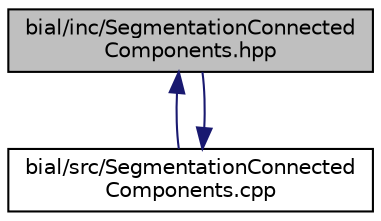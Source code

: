 digraph "bial/inc/SegmentationConnectedComponents.hpp"
{
  edge [fontname="Helvetica",fontsize="10",labelfontname="Helvetica",labelfontsize="10"];
  node [fontname="Helvetica",fontsize="10",shape=record];
  Node1 [label="bial/inc/SegmentationConnected\lComponents.hpp",height=0.2,width=0.4,color="black", fillcolor="grey75", style="filled", fontcolor="black"];
  Node1 -> Node2 [dir="back",color="midnightblue",fontsize="10",style="solid",fontname="Helvetica"];
  Node2 [label="bial/src/SegmentationConnected\lComponents.cpp",height=0.2,width=0.4,color="black", fillcolor="white", style="filled",URL="$_segmentation_connected_components_8cpp.html"];
  Node2 -> Node1 [dir="back",color="midnightblue",fontsize="10",style="solid",fontname="Helvetica"];
}
